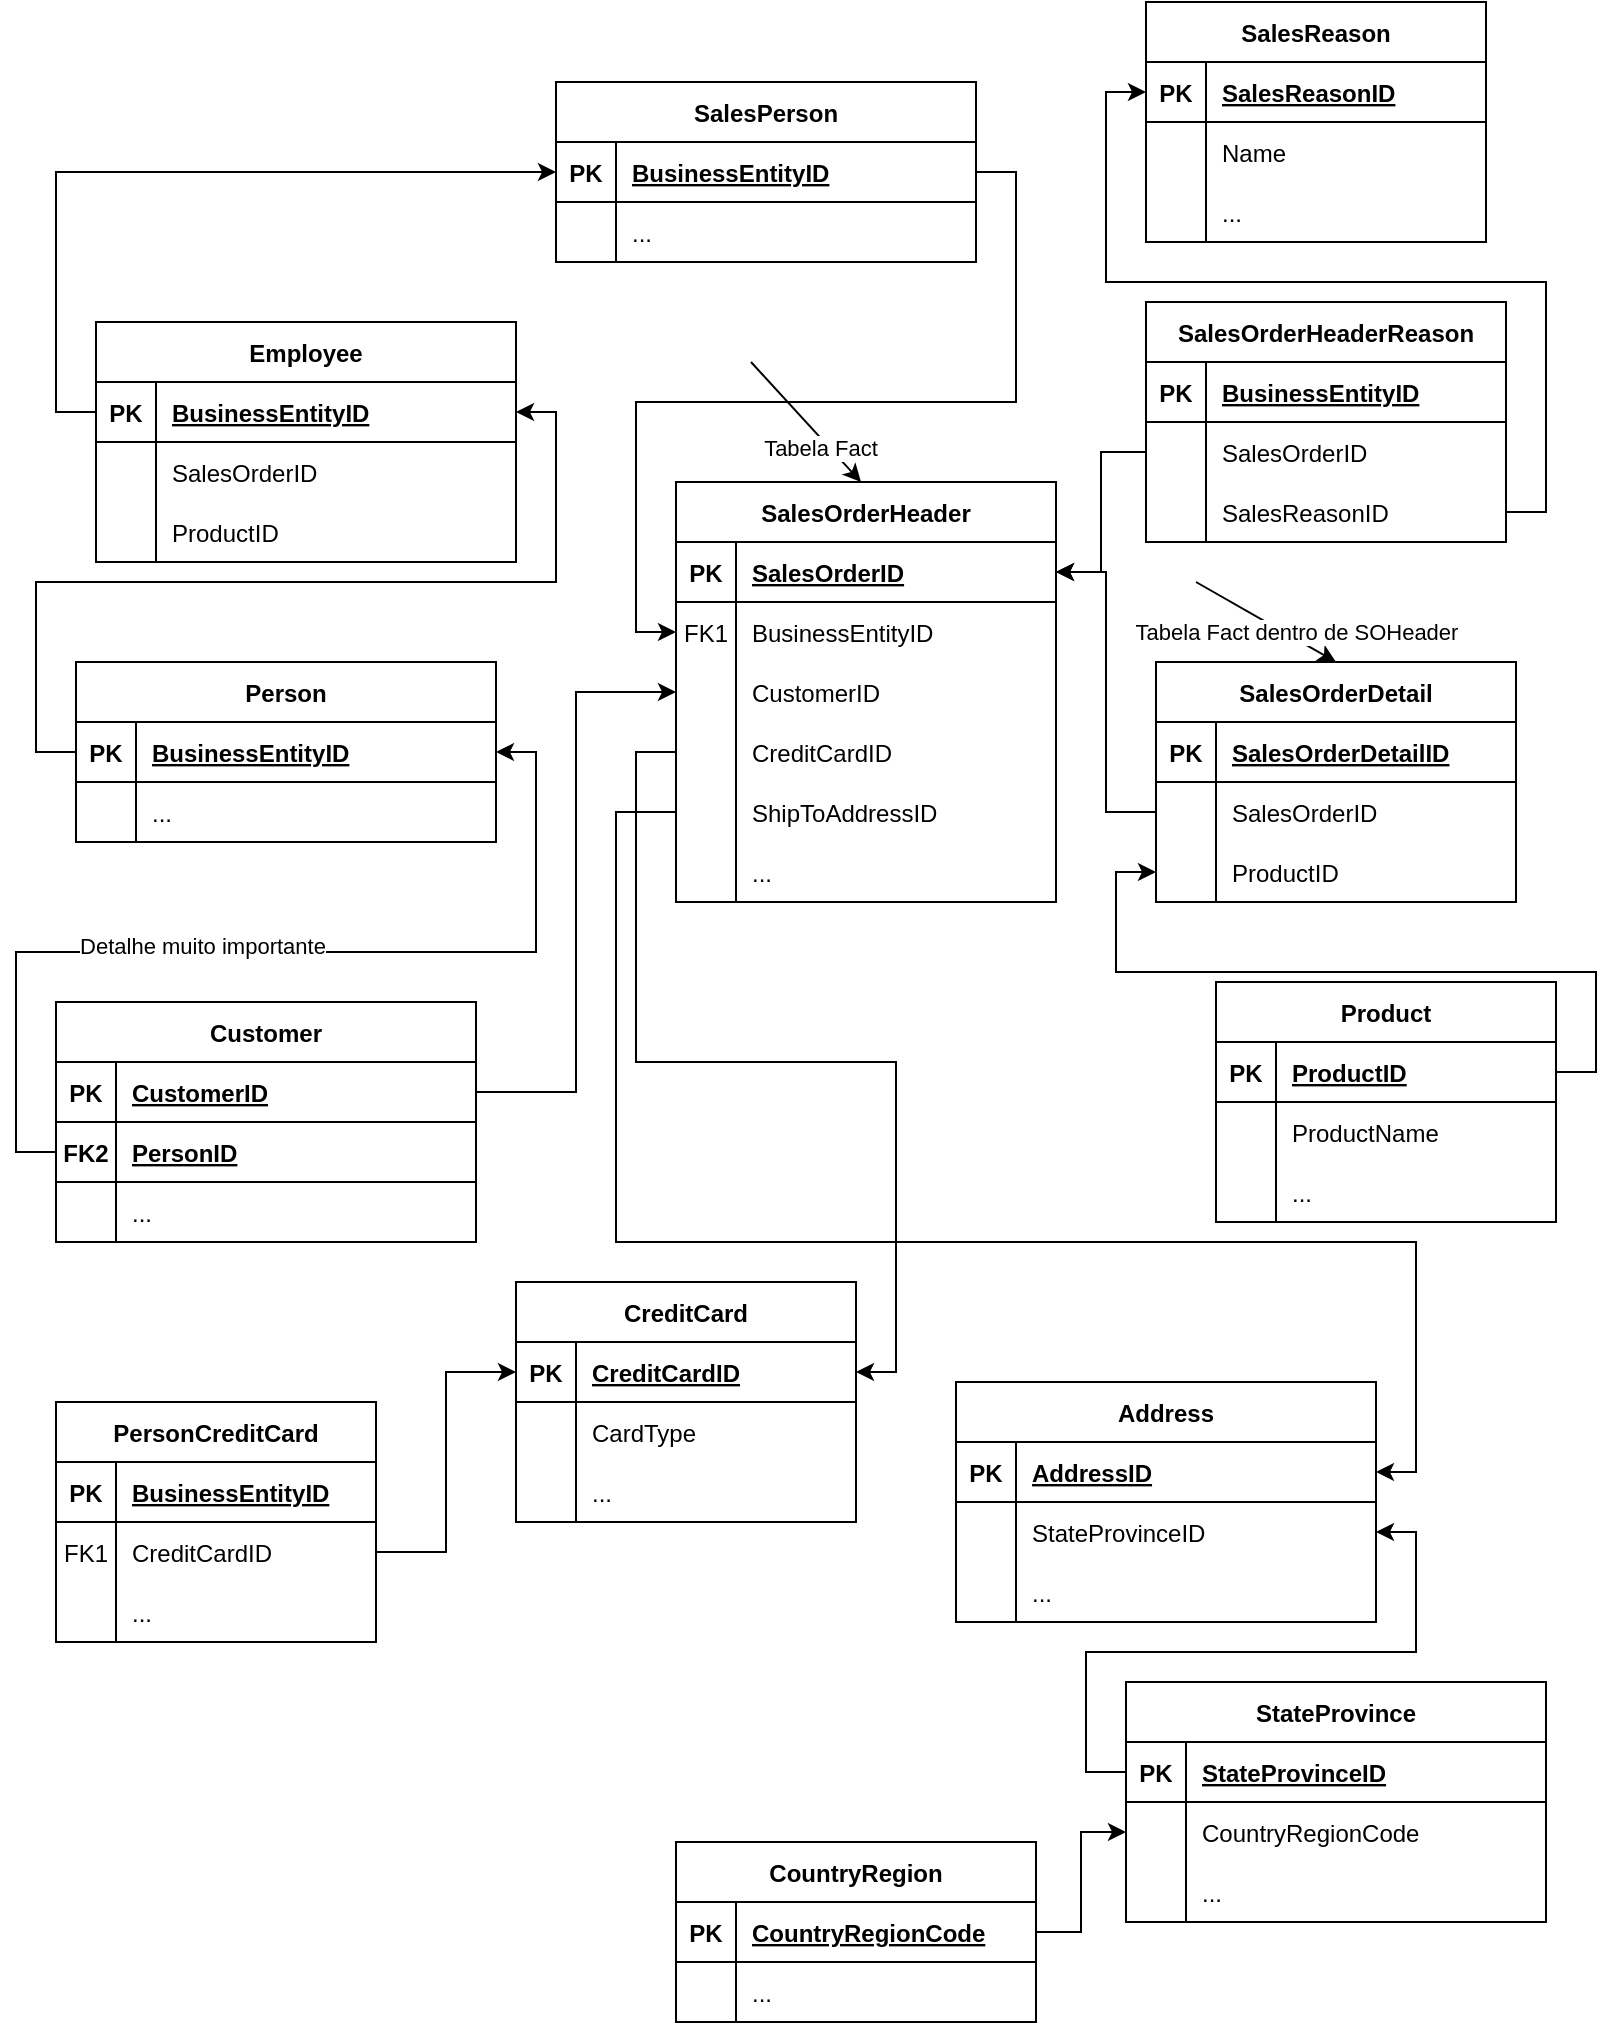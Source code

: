 <mxfile version="14.7.0" type="github">
  <diagram id="R2lEEEUBdFMjLlhIrx00" name="Page-1">
    <mxGraphModel dx="702" dy="793" grid="1" gridSize="10" guides="1" tooltips="1" connect="1" arrows="1" fold="1" page="1" pageScale="1" pageWidth="850" pageHeight="1100" math="0" shadow="0" extFonts="Permanent Marker^https://fonts.googleapis.com/css?family=Permanent+Marker">
      <root>
        <mxCell id="0" />
        <mxCell id="1" parent="0" />
        <mxCell id="C-vyLk0tnHw3VtMMgP7b-2" value="SalesOrderHeader" style="shape=table;startSize=30;container=1;collapsible=1;childLayout=tableLayout;fixedRows=1;rowLines=0;fontStyle=1;align=center;resizeLast=1;" parent="1" vertex="1">
          <mxGeometry x="370" y="280" width="190" height="210" as="geometry" />
        </mxCell>
        <mxCell id="C-vyLk0tnHw3VtMMgP7b-3" value="" style="shape=partialRectangle;collapsible=0;dropTarget=0;pointerEvents=0;fillColor=none;points=[[0,0.5],[1,0.5]];portConstraint=eastwest;top=0;left=0;right=0;bottom=1;" parent="C-vyLk0tnHw3VtMMgP7b-2" vertex="1">
          <mxGeometry y="30" width="190" height="30" as="geometry" />
        </mxCell>
        <mxCell id="C-vyLk0tnHw3VtMMgP7b-4" value="PK" style="shape=partialRectangle;overflow=hidden;connectable=0;fillColor=none;top=0;left=0;bottom=0;right=0;fontStyle=1;" parent="C-vyLk0tnHw3VtMMgP7b-3" vertex="1">
          <mxGeometry width="30" height="30" as="geometry" />
        </mxCell>
        <mxCell id="C-vyLk0tnHw3VtMMgP7b-5" value="SalesOrderID" style="shape=partialRectangle;overflow=hidden;connectable=0;fillColor=none;top=0;left=0;bottom=0;right=0;align=left;spacingLeft=6;fontStyle=5;" parent="C-vyLk0tnHw3VtMMgP7b-3" vertex="1">
          <mxGeometry x="30" width="160" height="30" as="geometry" />
        </mxCell>
        <mxCell id="C-vyLk0tnHw3VtMMgP7b-6" value="" style="shape=partialRectangle;collapsible=0;dropTarget=0;pointerEvents=0;fillColor=none;points=[[0,0.5],[1,0.5]];portConstraint=eastwest;top=0;left=0;right=0;bottom=0;" parent="C-vyLk0tnHw3VtMMgP7b-2" vertex="1">
          <mxGeometry y="60" width="190" height="30" as="geometry" />
        </mxCell>
        <mxCell id="C-vyLk0tnHw3VtMMgP7b-7" value="FK1" style="shape=partialRectangle;overflow=hidden;connectable=0;fillColor=none;top=0;left=0;bottom=0;right=0;" parent="C-vyLk0tnHw3VtMMgP7b-6" vertex="1">
          <mxGeometry width="30" height="30" as="geometry" />
        </mxCell>
        <mxCell id="C-vyLk0tnHw3VtMMgP7b-8" value="BusinessEntityID" style="shape=partialRectangle;overflow=hidden;connectable=0;fillColor=none;top=0;left=0;bottom=0;right=0;align=left;spacingLeft=6;" parent="C-vyLk0tnHw3VtMMgP7b-6" vertex="1">
          <mxGeometry x="30" width="160" height="30" as="geometry" />
        </mxCell>
        <mxCell id="C-vyLk0tnHw3VtMMgP7b-9" value="" style="shape=partialRectangle;collapsible=0;dropTarget=0;pointerEvents=0;fillColor=none;points=[[0,0.5],[1,0.5]];portConstraint=eastwest;top=0;left=0;right=0;bottom=0;" parent="C-vyLk0tnHw3VtMMgP7b-2" vertex="1">
          <mxGeometry y="90" width="190" height="30" as="geometry" />
        </mxCell>
        <mxCell id="C-vyLk0tnHw3VtMMgP7b-10" value="" style="shape=partialRectangle;overflow=hidden;connectable=0;fillColor=none;top=0;left=0;bottom=0;right=0;" parent="C-vyLk0tnHw3VtMMgP7b-9" vertex="1">
          <mxGeometry width="30" height="30" as="geometry" />
        </mxCell>
        <mxCell id="C-vyLk0tnHw3VtMMgP7b-11" value="CustomerID" style="shape=partialRectangle;overflow=hidden;connectable=0;fillColor=none;top=0;left=0;bottom=0;right=0;align=left;spacingLeft=6;" parent="C-vyLk0tnHw3VtMMgP7b-9" vertex="1">
          <mxGeometry x="30" width="160" height="30" as="geometry" />
        </mxCell>
        <mxCell id="pVQqcOyzo2fwdFW1ploU-11" value="" style="shape=partialRectangle;collapsible=0;dropTarget=0;pointerEvents=0;fillColor=none;points=[[0,0.5],[1,0.5]];portConstraint=eastwest;top=0;left=0;right=0;bottom=0;" vertex="1" parent="C-vyLk0tnHw3VtMMgP7b-2">
          <mxGeometry y="120" width="190" height="30" as="geometry" />
        </mxCell>
        <mxCell id="pVQqcOyzo2fwdFW1ploU-12" value="" style="shape=partialRectangle;overflow=hidden;connectable=0;fillColor=none;top=0;left=0;bottom=0;right=0;" vertex="1" parent="pVQqcOyzo2fwdFW1ploU-11">
          <mxGeometry width="30" height="30" as="geometry" />
        </mxCell>
        <mxCell id="pVQqcOyzo2fwdFW1ploU-13" value="CreditCardID" style="shape=partialRectangle;overflow=hidden;connectable=0;fillColor=none;top=0;left=0;bottom=0;right=0;align=left;spacingLeft=6;" vertex="1" parent="pVQqcOyzo2fwdFW1ploU-11">
          <mxGeometry x="30" width="160" height="30" as="geometry" />
        </mxCell>
        <mxCell id="pVQqcOyzo2fwdFW1ploU-14" value="" style="shape=partialRectangle;collapsible=0;dropTarget=0;pointerEvents=0;fillColor=none;points=[[0,0.5],[1,0.5]];portConstraint=eastwest;top=0;left=0;right=0;bottom=0;" vertex="1" parent="C-vyLk0tnHw3VtMMgP7b-2">
          <mxGeometry y="150" width="190" height="30" as="geometry" />
        </mxCell>
        <mxCell id="pVQqcOyzo2fwdFW1ploU-15" value="" style="shape=partialRectangle;overflow=hidden;connectable=0;fillColor=none;top=0;left=0;bottom=0;right=0;" vertex="1" parent="pVQqcOyzo2fwdFW1ploU-14">
          <mxGeometry width="30" height="30" as="geometry" />
        </mxCell>
        <mxCell id="pVQqcOyzo2fwdFW1ploU-16" value="ShipToAddressID" style="shape=partialRectangle;overflow=hidden;connectable=0;fillColor=none;top=0;left=0;bottom=0;right=0;align=left;spacingLeft=6;" vertex="1" parent="pVQqcOyzo2fwdFW1ploU-14">
          <mxGeometry x="30" width="160" height="30" as="geometry" />
        </mxCell>
        <mxCell id="pVQqcOyzo2fwdFW1ploU-17" value="" style="shape=partialRectangle;collapsible=0;dropTarget=0;pointerEvents=0;fillColor=none;points=[[0,0.5],[1,0.5]];portConstraint=eastwest;top=0;left=0;right=0;bottom=0;" vertex="1" parent="C-vyLk0tnHw3VtMMgP7b-2">
          <mxGeometry y="180" width="190" height="30" as="geometry" />
        </mxCell>
        <mxCell id="pVQqcOyzo2fwdFW1ploU-18" value="" style="shape=partialRectangle;overflow=hidden;connectable=0;fillColor=none;top=0;left=0;bottom=0;right=0;" vertex="1" parent="pVQqcOyzo2fwdFW1ploU-17">
          <mxGeometry width="30" height="30" as="geometry" />
        </mxCell>
        <mxCell id="pVQqcOyzo2fwdFW1ploU-19" value="..." style="shape=partialRectangle;overflow=hidden;connectable=0;fillColor=none;top=0;left=0;bottom=0;right=0;align=left;spacingLeft=6;" vertex="1" parent="pVQqcOyzo2fwdFW1ploU-17">
          <mxGeometry x="30" width="160" height="30" as="geometry" />
        </mxCell>
        <mxCell id="C-vyLk0tnHw3VtMMgP7b-23" value="Customer" style="shape=table;startSize=30;container=1;collapsible=1;childLayout=tableLayout;fixedRows=1;rowLines=0;fontStyle=1;align=center;resizeLast=1;" parent="1" vertex="1">
          <mxGeometry x="60" y="540" width="210" height="120" as="geometry" />
        </mxCell>
        <mxCell id="C-vyLk0tnHw3VtMMgP7b-24" value="" style="shape=partialRectangle;collapsible=0;dropTarget=0;pointerEvents=0;fillColor=none;points=[[0,0.5],[1,0.5]];portConstraint=eastwest;top=0;left=0;right=0;bottom=1;" parent="C-vyLk0tnHw3VtMMgP7b-23" vertex="1">
          <mxGeometry y="30" width="210" height="30" as="geometry" />
        </mxCell>
        <mxCell id="C-vyLk0tnHw3VtMMgP7b-25" value="PK" style="shape=partialRectangle;overflow=hidden;connectable=0;fillColor=none;top=0;left=0;bottom=0;right=0;fontStyle=1;" parent="C-vyLk0tnHw3VtMMgP7b-24" vertex="1">
          <mxGeometry width="30" height="30" as="geometry" />
        </mxCell>
        <mxCell id="C-vyLk0tnHw3VtMMgP7b-26" value="CustomerID" style="shape=partialRectangle;overflow=hidden;connectable=0;fillColor=none;top=0;left=0;bottom=0;right=0;align=left;spacingLeft=6;fontStyle=5;" parent="C-vyLk0tnHw3VtMMgP7b-24" vertex="1">
          <mxGeometry x="30" width="180" height="30" as="geometry" />
        </mxCell>
        <mxCell id="pVQqcOyzo2fwdFW1ploU-8" value="" style="shape=partialRectangle;collapsible=0;dropTarget=0;pointerEvents=0;fillColor=none;points=[[0,0.5],[1,0.5]];portConstraint=eastwest;top=0;left=0;right=0;bottom=1;" vertex="1" parent="C-vyLk0tnHw3VtMMgP7b-23">
          <mxGeometry y="60" width="210" height="30" as="geometry" />
        </mxCell>
        <mxCell id="pVQqcOyzo2fwdFW1ploU-9" value="FK2" style="shape=partialRectangle;overflow=hidden;connectable=0;fillColor=none;top=0;left=0;bottom=0;right=0;fontStyle=1;" vertex="1" parent="pVQqcOyzo2fwdFW1ploU-8">
          <mxGeometry width="30" height="30" as="geometry" />
        </mxCell>
        <mxCell id="pVQqcOyzo2fwdFW1ploU-10" value="PersonID" style="shape=partialRectangle;overflow=hidden;connectable=0;fillColor=none;top=0;left=0;bottom=0;right=0;align=left;spacingLeft=6;fontStyle=5;" vertex="1" parent="pVQqcOyzo2fwdFW1ploU-8">
          <mxGeometry x="30" width="180" height="30" as="geometry" />
        </mxCell>
        <mxCell id="C-vyLk0tnHw3VtMMgP7b-27" value="" style="shape=partialRectangle;collapsible=0;dropTarget=0;pointerEvents=0;fillColor=none;points=[[0,0.5],[1,0.5]];portConstraint=eastwest;top=0;left=0;right=0;bottom=0;" parent="C-vyLk0tnHw3VtMMgP7b-23" vertex="1">
          <mxGeometry y="90" width="210" height="30" as="geometry" />
        </mxCell>
        <mxCell id="C-vyLk0tnHw3VtMMgP7b-28" value="" style="shape=partialRectangle;overflow=hidden;connectable=0;fillColor=none;top=0;left=0;bottom=0;right=0;" parent="C-vyLk0tnHw3VtMMgP7b-27" vertex="1">
          <mxGeometry width="30" height="30" as="geometry" />
        </mxCell>
        <mxCell id="C-vyLk0tnHw3VtMMgP7b-29" value="..." style="shape=partialRectangle;overflow=hidden;connectable=0;fillColor=none;top=0;left=0;bottom=0;right=0;align=left;spacingLeft=6;" parent="C-vyLk0tnHw3VtMMgP7b-27" vertex="1">
          <mxGeometry x="30" width="180" height="30" as="geometry" />
        </mxCell>
        <mxCell id="pVQqcOyzo2fwdFW1ploU-1" value="Address" style="shape=table;startSize=30;container=1;collapsible=1;childLayout=tableLayout;fixedRows=1;rowLines=0;fontStyle=1;align=center;resizeLast=1;" vertex="1" parent="1">
          <mxGeometry x="510" y="730" width="210" height="120" as="geometry" />
        </mxCell>
        <mxCell id="pVQqcOyzo2fwdFW1ploU-2" value="" style="shape=partialRectangle;collapsible=0;dropTarget=0;pointerEvents=0;fillColor=none;points=[[0,0.5],[1,0.5]];portConstraint=eastwest;top=0;left=0;right=0;bottom=1;" vertex="1" parent="pVQqcOyzo2fwdFW1ploU-1">
          <mxGeometry y="30" width="210" height="30" as="geometry" />
        </mxCell>
        <mxCell id="pVQqcOyzo2fwdFW1ploU-3" value="PK" style="shape=partialRectangle;overflow=hidden;connectable=0;fillColor=none;top=0;left=0;bottom=0;right=0;fontStyle=1;" vertex="1" parent="pVQqcOyzo2fwdFW1ploU-2">
          <mxGeometry width="30" height="30" as="geometry" />
        </mxCell>
        <mxCell id="pVQqcOyzo2fwdFW1ploU-4" value="AddressID" style="shape=partialRectangle;overflow=hidden;connectable=0;fillColor=none;top=0;left=0;bottom=0;right=0;align=left;spacingLeft=6;fontStyle=5;" vertex="1" parent="pVQqcOyzo2fwdFW1ploU-2">
          <mxGeometry x="30" width="180" height="30" as="geometry" />
        </mxCell>
        <mxCell id="pVQqcOyzo2fwdFW1ploU-5" value="" style="shape=partialRectangle;collapsible=0;dropTarget=0;pointerEvents=0;fillColor=none;points=[[0,0.5],[1,0.5]];portConstraint=eastwest;top=0;left=0;right=0;bottom=0;" vertex="1" parent="pVQqcOyzo2fwdFW1ploU-1">
          <mxGeometry y="60" width="210" height="30" as="geometry" />
        </mxCell>
        <mxCell id="pVQqcOyzo2fwdFW1ploU-6" value="" style="shape=partialRectangle;overflow=hidden;connectable=0;fillColor=none;top=0;left=0;bottom=0;right=0;" vertex="1" parent="pVQqcOyzo2fwdFW1ploU-5">
          <mxGeometry width="30" height="30" as="geometry" />
        </mxCell>
        <mxCell id="pVQqcOyzo2fwdFW1ploU-7" value="StateProvinceID" style="shape=partialRectangle;overflow=hidden;connectable=0;fillColor=none;top=0;left=0;bottom=0;right=0;align=left;spacingLeft=6;" vertex="1" parent="pVQqcOyzo2fwdFW1ploU-5">
          <mxGeometry x="30" width="180" height="30" as="geometry" />
        </mxCell>
        <mxCell id="pVQqcOyzo2fwdFW1ploU-87" value="" style="shape=partialRectangle;collapsible=0;dropTarget=0;pointerEvents=0;fillColor=none;points=[[0,0.5],[1,0.5]];portConstraint=eastwest;top=0;left=0;right=0;bottom=0;" vertex="1" parent="pVQqcOyzo2fwdFW1ploU-1">
          <mxGeometry y="90" width="210" height="30" as="geometry" />
        </mxCell>
        <mxCell id="pVQqcOyzo2fwdFW1ploU-88" value="" style="shape=partialRectangle;overflow=hidden;connectable=0;fillColor=none;top=0;left=0;bottom=0;right=0;" vertex="1" parent="pVQqcOyzo2fwdFW1ploU-87">
          <mxGeometry width="30" height="30" as="geometry" />
        </mxCell>
        <mxCell id="pVQqcOyzo2fwdFW1ploU-89" value="..." style="shape=partialRectangle;overflow=hidden;connectable=0;fillColor=none;top=0;left=0;bottom=0;right=0;align=left;spacingLeft=6;" vertex="1" parent="pVQqcOyzo2fwdFW1ploU-87">
          <mxGeometry x="30" width="180" height="30" as="geometry" />
        </mxCell>
        <mxCell id="pVQqcOyzo2fwdFW1ploU-20" value="SalesOrderDetail" style="shape=table;startSize=30;container=1;collapsible=1;childLayout=tableLayout;fixedRows=1;rowLines=0;fontStyle=1;align=center;resizeLast=1;" vertex="1" parent="1">
          <mxGeometry x="610" y="370" width="180" height="120" as="geometry" />
        </mxCell>
        <mxCell id="pVQqcOyzo2fwdFW1ploU-21" value="" style="shape=partialRectangle;collapsible=0;dropTarget=0;pointerEvents=0;fillColor=none;points=[[0,0.5],[1,0.5]];portConstraint=eastwest;top=0;left=0;right=0;bottom=1;" vertex="1" parent="pVQqcOyzo2fwdFW1ploU-20">
          <mxGeometry y="30" width="180" height="30" as="geometry" />
        </mxCell>
        <mxCell id="pVQqcOyzo2fwdFW1ploU-22" value="PK" style="shape=partialRectangle;overflow=hidden;connectable=0;fillColor=none;top=0;left=0;bottom=0;right=0;fontStyle=1;" vertex="1" parent="pVQqcOyzo2fwdFW1ploU-21">
          <mxGeometry width="30" height="30" as="geometry" />
        </mxCell>
        <mxCell id="pVQqcOyzo2fwdFW1ploU-23" value="SalesOrderDetailID" style="shape=partialRectangle;overflow=hidden;connectable=0;fillColor=none;top=0;left=0;bottom=0;right=0;align=left;spacingLeft=6;fontStyle=5;" vertex="1" parent="pVQqcOyzo2fwdFW1ploU-21">
          <mxGeometry x="30" width="150" height="30" as="geometry" />
        </mxCell>
        <mxCell id="pVQqcOyzo2fwdFW1ploU-24" value="" style="shape=partialRectangle;collapsible=0;dropTarget=0;pointerEvents=0;fillColor=none;points=[[0,0.5],[1,0.5]];portConstraint=eastwest;top=0;left=0;right=0;bottom=0;" vertex="1" parent="pVQqcOyzo2fwdFW1ploU-20">
          <mxGeometry y="60" width="180" height="30" as="geometry" />
        </mxCell>
        <mxCell id="pVQqcOyzo2fwdFW1ploU-25" value="" style="shape=partialRectangle;overflow=hidden;connectable=0;fillColor=none;top=0;left=0;bottom=0;right=0;" vertex="1" parent="pVQqcOyzo2fwdFW1ploU-24">
          <mxGeometry width="30" height="30" as="geometry" />
        </mxCell>
        <mxCell id="pVQqcOyzo2fwdFW1ploU-26" value="SalesOrderID" style="shape=partialRectangle;overflow=hidden;connectable=0;fillColor=none;top=0;left=0;bottom=0;right=0;align=left;spacingLeft=6;" vertex="1" parent="pVQqcOyzo2fwdFW1ploU-24">
          <mxGeometry x="30" width="150" height="30" as="geometry" />
        </mxCell>
        <mxCell id="pVQqcOyzo2fwdFW1ploU-27" value="" style="shape=partialRectangle;collapsible=0;dropTarget=0;pointerEvents=0;fillColor=none;points=[[0,0.5],[1,0.5]];portConstraint=eastwest;top=0;left=0;right=0;bottom=0;" vertex="1" parent="pVQqcOyzo2fwdFW1ploU-20">
          <mxGeometry y="90" width="180" height="30" as="geometry" />
        </mxCell>
        <mxCell id="pVQqcOyzo2fwdFW1ploU-28" value="" style="shape=partialRectangle;overflow=hidden;connectable=0;fillColor=none;top=0;left=0;bottom=0;right=0;" vertex="1" parent="pVQqcOyzo2fwdFW1ploU-27">
          <mxGeometry width="30" height="30" as="geometry" />
        </mxCell>
        <mxCell id="pVQqcOyzo2fwdFW1ploU-29" value="ProductID" style="shape=partialRectangle;overflow=hidden;connectable=0;fillColor=none;top=0;left=0;bottom=0;right=0;align=left;spacingLeft=6;" vertex="1" parent="pVQqcOyzo2fwdFW1ploU-27">
          <mxGeometry x="30" width="150" height="30" as="geometry" />
        </mxCell>
        <mxCell id="pVQqcOyzo2fwdFW1ploU-30" value="Product" style="shape=table;startSize=30;container=1;collapsible=1;childLayout=tableLayout;fixedRows=1;rowLines=0;fontStyle=1;align=center;resizeLast=1;" vertex="1" parent="1">
          <mxGeometry x="640" y="530" width="170" height="120" as="geometry" />
        </mxCell>
        <mxCell id="pVQqcOyzo2fwdFW1ploU-31" value="" style="shape=partialRectangle;collapsible=0;dropTarget=0;pointerEvents=0;fillColor=none;points=[[0,0.5],[1,0.5]];portConstraint=eastwest;top=0;left=0;right=0;bottom=1;" vertex="1" parent="pVQqcOyzo2fwdFW1ploU-30">
          <mxGeometry y="30" width="170" height="30" as="geometry" />
        </mxCell>
        <mxCell id="pVQqcOyzo2fwdFW1ploU-32" value="PK" style="shape=partialRectangle;overflow=hidden;connectable=0;fillColor=none;top=0;left=0;bottom=0;right=0;fontStyle=1;" vertex="1" parent="pVQqcOyzo2fwdFW1ploU-31">
          <mxGeometry width="30" height="30" as="geometry" />
        </mxCell>
        <mxCell id="pVQqcOyzo2fwdFW1ploU-33" value="ProductID" style="shape=partialRectangle;overflow=hidden;connectable=0;fillColor=none;top=0;left=0;bottom=0;right=0;align=left;spacingLeft=6;fontStyle=5;" vertex="1" parent="pVQqcOyzo2fwdFW1ploU-31">
          <mxGeometry x="30" width="140" height="30" as="geometry" />
        </mxCell>
        <mxCell id="pVQqcOyzo2fwdFW1ploU-34" value="" style="shape=partialRectangle;collapsible=0;dropTarget=0;pointerEvents=0;fillColor=none;points=[[0,0.5],[1,0.5]];portConstraint=eastwest;top=0;left=0;right=0;bottom=0;" vertex="1" parent="pVQqcOyzo2fwdFW1ploU-30">
          <mxGeometry y="60" width="170" height="30" as="geometry" />
        </mxCell>
        <mxCell id="pVQqcOyzo2fwdFW1ploU-35" value="" style="shape=partialRectangle;overflow=hidden;connectable=0;fillColor=none;top=0;left=0;bottom=0;right=0;" vertex="1" parent="pVQqcOyzo2fwdFW1ploU-34">
          <mxGeometry width="30" height="30" as="geometry" />
        </mxCell>
        <mxCell id="pVQqcOyzo2fwdFW1ploU-36" value="ProductName" style="shape=partialRectangle;overflow=hidden;connectable=0;fillColor=none;top=0;left=0;bottom=0;right=0;align=left;spacingLeft=6;" vertex="1" parent="pVQqcOyzo2fwdFW1ploU-34">
          <mxGeometry x="30" width="140" height="30" as="geometry" />
        </mxCell>
        <mxCell id="pVQqcOyzo2fwdFW1ploU-37" value="" style="shape=partialRectangle;collapsible=0;dropTarget=0;pointerEvents=0;fillColor=none;points=[[0,0.5],[1,0.5]];portConstraint=eastwest;top=0;left=0;right=0;bottom=0;" vertex="1" parent="pVQqcOyzo2fwdFW1ploU-30">
          <mxGeometry y="90" width="170" height="30" as="geometry" />
        </mxCell>
        <mxCell id="pVQqcOyzo2fwdFW1ploU-38" value="" style="shape=partialRectangle;overflow=hidden;connectable=0;fillColor=none;top=0;left=0;bottom=0;right=0;" vertex="1" parent="pVQqcOyzo2fwdFW1ploU-37">
          <mxGeometry width="30" height="30" as="geometry" />
        </mxCell>
        <mxCell id="pVQqcOyzo2fwdFW1ploU-39" value="..." style="shape=partialRectangle;overflow=hidden;connectable=0;fillColor=none;top=0;left=0;bottom=0;right=0;align=left;spacingLeft=6;" vertex="1" parent="pVQqcOyzo2fwdFW1ploU-37">
          <mxGeometry x="30" width="140" height="30" as="geometry" />
        </mxCell>
        <mxCell id="pVQqcOyzo2fwdFW1ploU-40" value="SalesOrderHeaderReason" style="shape=table;startSize=30;container=1;collapsible=1;childLayout=tableLayout;fixedRows=1;rowLines=0;fontStyle=1;align=center;resizeLast=1;" vertex="1" parent="1">
          <mxGeometry x="605" y="190" width="180" height="120" as="geometry" />
        </mxCell>
        <mxCell id="pVQqcOyzo2fwdFW1ploU-41" value="" style="shape=partialRectangle;collapsible=0;dropTarget=0;pointerEvents=0;fillColor=none;points=[[0,0.5],[1,0.5]];portConstraint=eastwest;top=0;left=0;right=0;bottom=1;" vertex="1" parent="pVQqcOyzo2fwdFW1ploU-40">
          <mxGeometry y="30" width="180" height="30" as="geometry" />
        </mxCell>
        <mxCell id="pVQqcOyzo2fwdFW1ploU-42" value="PK" style="shape=partialRectangle;overflow=hidden;connectable=0;fillColor=none;top=0;left=0;bottom=0;right=0;fontStyle=1;" vertex="1" parent="pVQqcOyzo2fwdFW1ploU-41">
          <mxGeometry width="30" height="30" as="geometry" />
        </mxCell>
        <mxCell id="pVQqcOyzo2fwdFW1ploU-43" value="BusinessEntityID" style="shape=partialRectangle;overflow=hidden;connectable=0;fillColor=none;top=0;left=0;bottom=0;right=0;align=left;spacingLeft=6;fontStyle=5;" vertex="1" parent="pVQqcOyzo2fwdFW1ploU-41">
          <mxGeometry x="30" width="150" height="30" as="geometry" />
        </mxCell>
        <mxCell id="pVQqcOyzo2fwdFW1ploU-44" value="" style="shape=partialRectangle;collapsible=0;dropTarget=0;pointerEvents=0;fillColor=none;points=[[0,0.5],[1,0.5]];portConstraint=eastwest;top=0;left=0;right=0;bottom=0;" vertex="1" parent="pVQqcOyzo2fwdFW1ploU-40">
          <mxGeometry y="60" width="180" height="30" as="geometry" />
        </mxCell>
        <mxCell id="pVQqcOyzo2fwdFW1ploU-45" value="" style="shape=partialRectangle;overflow=hidden;connectable=0;fillColor=none;top=0;left=0;bottom=0;right=0;" vertex="1" parent="pVQqcOyzo2fwdFW1ploU-44">
          <mxGeometry width="30" height="30" as="geometry" />
        </mxCell>
        <mxCell id="pVQqcOyzo2fwdFW1ploU-46" value="SalesOrderID" style="shape=partialRectangle;overflow=hidden;connectable=0;fillColor=none;top=0;left=0;bottom=0;right=0;align=left;spacingLeft=6;" vertex="1" parent="pVQqcOyzo2fwdFW1ploU-44">
          <mxGeometry x="30" width="150" height="30" as="geometry" />
        </mxCell>
        <mxCell id="pVQqcOyzo2fwdFW1ploU-47" value="" style="shape=partialRectangle;collapsible=0;dropTarget=0;pointerEvents=0;fillColor=none;points=[[0,0.5],[1,0.5]];portConstraint=eastwest;top=0;left=0;right=0;bottom=0;" vertex="1" parent="pVQqcOyzo2fwdFW1ploU-40">
          <mxGeometry y="90" width="180" height="30" as="geometry" />
        </mxCell>
        <mxCell id="pVQqcOyzo2fwdFW1ploU-48" value="" style="shape=partialRectangle;overflow=hidden;connectable=0;fillColor=none;top=0;left=0;bottom=0;right=0;" vertex="1" parent="pVQqcOyzo2fwdFW1ploU-47">
          <mxGeometry width="30" height="30" as="geometry" />
        </mxCell>
        <mxCell id="pVQqcOyzo2fwdFW1ploU-49" value="SalesReasonID" style="shape=partialRectangle;overflow=hidden;connectable=0;fillColor=none;top=0;left=0;bottom=0;right=0;align=left;spacingLeft=6;" vertex="1" parent="pVQqcOyzo2fwdFW1ploU-47">
          <mxGeometry x="30" width="150" height="30" as="geometry" />
        </mxCell>
        <mxCell id="pVQqcOyzo2fwdFW1ploU-50" value="SalesReason" style="shape=table;startSize=30;container=1;collapsible=1;childLayout=tableLayout;fixedRows=1;rowLines=0;fontStyle=1;align=center;resizeLast=1;" vertex="1" parent="1">
          <mxGeometry x="605" y="40" width="170" height="120" as="geometry" />
        </mxCell>
        <mxCell id="pVQqcOyzo2fwdFW1ploU-51" value="" style="shape=partialRectangle;collapsible=0;dropTarget=0;pointerEvents=0;fillColor=none;points=[[0,0.5],[1,0.5]];portConstraint=eastwest;top=0;left=0;right=0;bottom=1;" vertex="1" parent="pVQqcOyzo2fwdFW1ploU-50">
          <mxGeometry y="30" width="170" height="30" as="geometry" />
        </mxCell>
        <mxCell id="pVQqcOyzo2fwdFW1ploU-52" value="PK" style="shape=partialRectangle;overflow=hidden;connectable=0;fillColor=none;top=0;left=0;bottom=0;right=0;fontStyle=1;" vertex="1" parent="pVQqcOyzo2fwdFW1ploU-51">
          <mxGeometry width="30" height="30" as="geometry" />
        </mxCell>
        <mxCell id="pVQqcOyzo2fwdFW1ploU-53" value="SalesReasonID" style="shape=partialRectangle;overflow=hidden;connectable=0;fillColor=none;top=0;left=0;bottom=0;right=0;align=left;spacingLeft=6;fontStyle=5;" vertex="1" parent="pVQqcOyzo2fwdFW1ploU-51">
          <mxGeometry x="30" width="140" height="30" as="geometry" />
        </mxCell>
        <mxCell id="pVQqcOyzo2fwdFW1ploU-54" value="" style="shape=partialRectangle;collapsible=0;dropTarget=0;pointerEvents=0;fillColor=none;points=[[0,0.5],[1,0.5]];portConstraint=eastwest;top=0;left=0;right=0;bottom=0;" vertex="1" parent="pVQqcOyzo2fwdFW1ploU-50">
          <mxGeometry y="60" width="170" height="30" as="geometry" />
        </mxCell>
        <mxCell id="pVQqcOyzo2fwdFW1ploU-55" value="" style="shape=partialRectangle;overflow=hidden;connectable=0;fillColor=none;top=0;left=0;bottom=0;right=0;" vertex="1" parent="pVQqcOyzo2fwdFW1ploU-54">
          <mxGeometry width="30" height="30" as="geometry" />
        </mxCell>
        <mxCell id="pVQqcOyzo2fwdFW1ploU-56" value="Name" style="shape=partialRectangle;overflow=hidden;connectable=0;fillColor=none;top=0;left=0;bottom=0;right=0;align=left;spacingLeft=6;" vertex="1" parent="pVQqcOyzo2fwdFW1ploU-54">
          <mxGeometry x="30" width="140" height="30" as="geometry" />
        </mxCell>
        <mxCell id="pVQqcOyzo2fwdFW1ploU-57" value="" style="shape=partialRectangle;collapsible=0;dropTarget=0;pointerEvents=0;fillColor=none;points=[[0,0.5],[1,0.5]];portConstraint=eastwest;top=0;left=0;right=0;bottom=0;" vertex="1" parent="pVQqcOyzo2fwdFW1ploU-50">
          <mxGeometry y="90" width="170" height="30" as="geometry" />
        </mxCell>
        <mxCell id="pVQqcOyzo2fwdFW1ploU-58" value="" style="shape=partialRectangle;overflow=hidden;connectable=0;fillColor=none;top=0;left=0;bottom=0;right=0;" vertex="1" parent="pVQqcOyzo2fwdFW1ploU-57">
          <mxGeometry width="30" height="30" as="geometry" />
        </mxCell>
        <mxCell id="pVQqcOyzo2fwdFW1ploU-59" value="..." style="shape=partialRectangle;overflow=hidden;connectable=0;fillColor=none;top=0;left=0;bottom=0;right=0;align=left;spacingLeft=6;" vertex="1" parent="pVQqcOyzo2fwdFW1ploU-57">
          <mxGeometry x="30" width="140" height="30" as="geometry" />
        </mxCell>
        <mxCell id="pVQqcOyzo2fwdFW1ploU-60" value="CreditCard" style="shape=table;startSize=30;container=1;collapsible=1;childLayout=tableLayout;fixedRows=1;rowLines=0;fontStyle=1;align=center;resizeLast=1;" vertex="1" parent="1">
          <mxGeometry x="290" y="680" width="170" height="120" as="geometry" />
        </mxCell>
        <mxCell id="pVQqcOyzo2fwdFW1ploU-61" value="" style="shape=partialRectangle;collapsible=0;dropTarget=0;pointerEvents=0;fillColor=none;points=[[0,0.5],[1,0.5]];portConstraint=eastwest;top=0;left=0;right=0;bottom=1;" vertex="1" parent="pVQqcOyzo2fwdFW1ploU-60">
          <mxGeometry y="30" width="170" height="30" as="geometry" />
        </mxCell>
        <mxCell id="pVQqcOyzo2fwdFW1ploU-62" value="PK" style="shape=partialRectangle;overflow=hidden;connectable=0;fillColor=none;top=0;left=0;bottom=0;right=0;fontStyle=1;" vertex="1" parent="pVQqcOyzo2fwdFW1ploU-61">
          <mxGeometry width="30" height="30" as="geometry" />
        </mxCell>
        <mxCell id="pVQqcOyzo2fwdFW1ploU-63" value="CreditCardID" style="shape=partialRectangle;overflow=hidden;connectable=0;fillColor=none;top=0;left=0;bottom=0;right=0;align=left;spacingLeft=6;fontStyle=5;" vertex="1" parent="pVQqcOyzo2fwdFW1ploU-61">
          <mxGeometry x="30" width="140" height="30" as="geometry" />
        </mxCell>
        <mxCell id="pVQqcOyzo2fwdFW1ploU-64" value="" style="shape=partialRectangle;collapsible=0;dropTarget=0;pointerEvents=0;fillColor=none;points=[[0,0.5],[1,0.5]];portConstraint=eastwest;top=0;left=0;right=0;bottom=0;" vertex="1" parent="pVQqcOyzo2fwdFW1ploU-60">
          <mxGeometry y="60" width="170" height="30" as="geometry" />
        </mxCell>
        <mxCell id="pVQqcOyzo2fwdFW1ploU-65" value="" style="shape=partialRectangle;overflow=hidden;connectable=0;fillColor=none;top=0;left=0;bottom=0;right=0;" vertex="1" parent="pVQqcOyzo2fwdFW1ploU-64">
          <mxGeometry width="30" height="30" as="geometry" />
        </mxCell>
        <mxCell id="pVQqcOyzo2fwdFW1ploU-66" value="CardType" style="shape=partialRectangle;overflow=hidden;connectable=0;fillColor=none;top=0;left=0;bottom=0;right=0;align=left;spacingLeft=6;" vertex="1" parent="pVQqcOyzo2fwdFW1ploU-64">
          <mxGeometry x="30" width="140" height="30" as="geometry" />
        </mxCell>
        <mxCell id="pVQqcOyzo2fwdFW1ploU-67" value="" style="shape=partialRectangle;collapsible=0;dropTarget=0;pointerEvents=0;fillColor=none;points=[[0,0.5],[1,0.5]];portConstraint=eastwest;top=0;left=0;right=0;bottom=0;" vertex="1" parent="pVQqcOyzo2fwdFW1ploU-60">
          <mxGeometry y="90" width="170" height="30" as="geometry" />
        </mxCell>
        <mxCell id="pVQqcOyzo2fwdFW1ploU-68" value="" style="shape=partialRectangle;overflow=hidden;connectable=0;fillColor=none;top=0;left=0;bottom=0;right=0;" vertex="1" parent="pVQqcOyzo2fwdFW1ploU-67">
          <mxGeometry width="30" height="30" as="geometry" />
        </mxCell>
        <mxCell id="pVQqcOyzo2fwdFW1ploU-69" value="..." style="shape=partialRectangle;overflow=hidden;connectable=0;fillColor=none;top=0;left=0;bottom=0;right=0;align=left;spacingLeft=6;" vertex="1" parent="pVQqcOyzo2fwdFW1ploU-67">
          <mxGeometry x="30" width="140" height="30" as="geometry" />
        </mxCell>
        <mxCell id="pVQqcOyzo2fwdFW1ploU-70" value="PersonCreditCard" style="shape=table;startSize=30;container=1;collapsible=1;childLayout=tableLayout;fixedRows=1;rowLines=0;fontStyle=1;align=center;resizeLast=1;" vertex="1" parent="1">
          <mxGeometry x="60" y="740" width="160" height="120" as="geometry" />
        </mxCell>
        <mxCell id="pVQqcOyzo2fwdFW1ploU-71" value="" style="shape=partialRectangle;collapsible=0;dropTarget=0;pointerEvents=0;fillColor=none;points=[[0,0.5],[1,0.5]];portConstraint=eastwest;top=0;left=0;right=0;bottom=1;" vertex="1" parent="pVQqcOyzo2fwdFW1ploU-70">
          <mxGeometry y="30" width="160" height="30" as="geometry" />
        </mxCell>
        <mxCell id="pVQqcOyzo2fwdFW1ploU-72" value="PK" style="shape=partialRectangle;overflow=hidden;connectable=0;fillColor=none;top=0;left=0;bottom=0;right=0;fontStyle=1;" vertex="1" parent="pVQqcOyzo2fwdFW1ploU-71">
          <mxGeometry width="30" height="30" as="geometry" />
        </mxCell>
        <mxCell id="pVQqcOyzo2fwdFW1ploU-73" value="BusinessEntityID" style="shape=partialRectangle;overflow=hidden;connectable=0;fillColor=none;top=0;left=0;bottom=0;right=0;align=left;spacingLeft=6;fontStyle=5;" vertex="1" parent="pVQqcOyzo2fwdFW1ploU-71">
          <mxGeometry x="30" width="130" height="30" as="geometry" />
        </mxCell>
        <mxCell id="pVQqcOyzo2fwdFW1ploU-74" value="" style="shape=partialRectangle;collapsible=0;dropTarget=0;pointerEvents=0;fillColor=none;points=[[0,0.5],[1,0.5]];portConstraint=eastwest;top=0;left=0;right=0;bottom=0;" vertex="1" parent="pVQqcOyzo2fwdFW1ploU-70">
          <mxGeometry y="60" width="160" height="30" as="geometry" />
        </mxCell>
        <mxCell id="pVQqcOyzo2fwdFW1ploU-75" value="FK1" style="shape=partialRectangle;overflow=hidden;connectable=0;fillColor=none;top=0;left=0;bottom=0;right=0;" vertex="1" parent="pVQqcOyzo2fwdFW1ploU-74">
          <mxGeometry width="30" height="30" as="geometry" />
        </mxCell>
        <mxCell id="pVQqcOyzo2fwdFW1ploU-76" value="CreditCardID" style="shape=partialRectangle;overflow=hidden;connectable=0;fillColor=none;top=0;left=0;bottom=0;right=0;align=left;spacingLeft=6;" vertex="1" parent="pVQqcOyzo2fwdFW1ploU-74">
          <mxGeometry x="30" width="130" height="30" as="geometry" />
        </mxCell>
        <mxCell id="pVQqcOyzo2fwdFW1ploU-77" value="" style="shape=partialRectangle;collapsible=0;dropTarget=0;pointerEvents=0;fillColor=none;points=[[0,0.5],[1,0.5]];portConstraint=eastwest;top=0;left=0;right=0;bottom=0;" vertex="1" parent="pVQqcOyzo2fwdFW1ploU-70">
          <mxGeometry y="90" width="160" height="30" as="geometry" />
        </mxCell>
        <mxCell id="pVQqcOyzo2fwdFW1ploU-78" value="" style="shape=partialRectangle;overflow=hidden;connectable=0;fillColor=none;top=0;left=0;bottom=0;right=0;" vertex="1" parent="pVQqcOyzo2fwdFW1ploU-77">
          <mxGeometry width="30" height="30" as="geometry" />
        </mxCell>
        <mxCell id="pVQqcOyzo2fwdFW1ploU-79" value="..." style="shape=partialRectangle;overflow=hidden;connectable=0;fillColor=none;top=0;left=0;bottom=0;right=0;align=left;spacingLeft=6;" vertex="1" parent="pVQqcOyzo2fwdFW1ploU-77">
          <mxGeometry x="30" width="130" height="30" as="geometry" />
        </mxCell>
        <mxCell id="pVQqcOyzo2fwdFW1ploU-80" value="StateProvince" style="shape=table;startSize=30;container=1;collapsible=1;childLayout=tableLayout;fixedRows=1;rowLines=0;fontStyle=1;align=center;resizeLast=1;" vertex="1" parent="1">
          <mxGeometry x="595" y="880" width="210" height="120" as="geometry" />
        </mxCell>
        <mxCell id="pVQqcOyzo2fwdFW1ploU-81" value="" style="shape=partialRectangle;collapsible=0;dropTarget=0;pointerEvents=0;fillColor=none;points=[[0,0.5],[1,0.5]];portConstraint=eastwest;top=0;left=0;right=0;bottom=1;" vertex="1" parent="pVQqcOyzo2fwdFW1ploU-80">
          <mxGeometry y="30" width="210" height="30" as="geometry" />
        </mxCell>
        <mxCell id="pVQqcOyzo2fwdFW1ploU-82" value="PK" style="shape=partialRectangle;overflow=hidden;connectable=0;fillColor=none;top=0;left=0;bottom=0;right=0;fontStyle=1;" vertex="1" parent="pVQqcOyzo2fwdFW1ploU-81">
          <mxGeometry width="30" height="30" as="geometry" />
        </mxCell>
        <mxCell id="pVQqcOyzo2fwdFW1ploU-83" value="StateProvinceID" style="shape=partialRectangle;overflow=hidden;connectable=0;fillColor=none;top=0;left=0;bottom=0;right=0;align=left;spacingLeft=6;fontStyle=5;" vertex="1" parent="pVQqcOyzo2fwdFW1ploU-81">
          <mxGeometry x="30" width="180" height="30" as="geometry" />
        </mxCell>
        <mxCell id="pVQqcOyzo2fwdFW1ploU-84" value="" style="shape=partialRectangle;collapsible=0;dropTarget=0;pointerEvents=0;fillColor=none;points=[[0,0.5],[1,0.5]];portConstraint=eastwest;top=0;left=0;right=0;bottom=0;" vertex="1" parent="pVQqcOyzo2fwdFW1ploU-80">
          <mxGeometry y="60" width="210" height="30" as="geometry" />
        </mxCell>
        <mxCell id="pVQqcOyzo2fwdFW1ploU-85" value="" style="shape=partialRectangle;overflow=hidden;connectable=0;fillColor=none;top=0;left=0;bottom=0;right=0;" vertex="1" parent="pVQqcOyzo2fwdFW1ploU-84">
          <mxGeometry width="30" height="30" as="geometry" />
        </mxCell>
        <mxCell id="pVQqcOyzo2fwdFW1ploU-86" value="CountryRegionCode" style="shape=partialRectangle;overflow=hidden;connectable=0;fillColor=none;top=0;left=0;bottom=0;right=0;align=left;spacingLeft=6;" vertex="1" parent="pVQqcOyzo2fwdFW1ploU-84">
          <mxGeometry x="30" width="180" height="30" as="geometry" />
        </mxCell>
        <mxCell id="pVQqcOyzo2fwdFW1ploU-90" value="" style="shape=partialRectangle;collapsible=0;dropTarget=0;pointerEvents=0;fillColor=none;points=[[0,0.5],[1,0.5]];portConstraint=eastwest;top=0;left=0;right=0;bottom=0;" vertex="1" parent="pVQqcOyzo2fwdFW1ploU-80">
          <mxGeometry y="90" width="210" height="30" as="geometry" />
        </mxCell>
        <mxCell id="pVQqcOyzo2fwdFW1ploU-91" value="" style="shape=partialRectangle;overflow=hidden;connectable=0;fillColor=none;top=0;left=0;bottom=0;right=0;" vertex="1" parent="pVQqcOyzo2fwdFW1ploU-90">
          <mxGeometry width="30" height="30" as="geometry" />
        </mxCell>
        <mxCell id="pVQqcOyzo2fwdFW1ploU-92" value="..." style="shape=partialRectangle;overflow=hidden;connectable=0;fillColor=none;top=0;left=0;bottom=0;right=0;align=left;spacingLeft=6;" vertex="1" parent="pVQqcOyzo2fwdFW1ploU-90">
          <mxGeometry x="30" width="180" height="30" as="geometry" />
        </mxCell>
        <mxCell id="pVQqcOyzo2fwdFW1ploU-93" value="CountryRegion" style="shape=table;startSize=30;container=1;collapsible=1;childLayout=tableLayout;fixedRows=1;rowLines=0;fontStyle=1;align=center;resizeLast=1;" vertex="1" parent="1">
          <mxGeometry x="370" y="960" width="180" height="90" as="geometry" />
        </mxCell>
        <mxCell id="pVQqcOyzo2fwdFW1ploU-94" value="" style="shape=partialRectangle;collapsible=0;dropTarget=0;pointerEvents=0;fillColor=none;points=[[0,0.5],[1,0.5]];portConstraint=eastwest;top=0;left=0;right=0;bottom=1;" vertex="1" parent="pVQqcOyzo2fwdFW1ploU-93">
          <mxGeometry y="30" width="180" height="30" as="geometry" />
        </mxCell>
        <mxCell id="pVQqcOyzo2fwdFW1ploU-95" value="PK" style="shape=partialRectangle;overflow=hidden;connectable=0;fillColor=none;top=0;left=0;bottom=0;right=0;fontStyle=1;" vertex="1" parent="pVQqcOyzo2fwdFW1ploU-94">
          <mxGeometry width="30" height="30" as="geometry" />
        </mxCell>
        <mxCell id="pVQqcOyzo2fwdFW1ploU-96" value="CountryRegionCode" style="shape=partialRectangle;overflow=hidden;connectable=0;fillColor=none;top=0;left=0;bottom=0;right=0;align=left;spacingLeft=6;fontStyle=5;" vertex="1" parent="pVQqcOyzo2fwdFW1ploU-94">
          <mxGeometry x="30" width="150" height="30" as="geometry" />
        </mxCell>
        <mxCell id="pVQqcOyzo2fwdFW1ploU-100" value="" style="shape=partialRectangle;collapsible=0;dropTarget=0;pointerEvents=0;fillColor=none;points=[[0,0.5],[1,0.5]];portConstraint=eastwest;top=0;left=0;right=0;bottom=0;" vertex="1" parent="pVQqcOyzo2fwdFW1ploU-93">
          <mxGeometry y="60" width="180" height="30" as="geometry" />
        </mxCell>
        <mxCell id="pVQqcOyzo2fwdFW1ploU-101" value="" style="shape=partialRectangle;overflow=hidden;connectable=0;fillColor=none;top=0;left=0;bottom=0;right=0;" vertex="1" parent="pVQqcOyzo2fwdFW1ploU-100">
          <mxGeometry width="30" height="30" as="geometry" />
        </mxCell>
        <mxCell id="pVQqcOyzo2fwdFW1ploU-102" value="..." style="shape=partialRectangle;overflow=hidden;connectable=0;fillColor=none;top=0;left=0;bottom=0;right=0;align=left;spacingLeft=6;" vertex="1" parent="pVQqcOyzo2fwdFW1ploU-100">
          <mxGeometry x="30" width="150" height="30" as="geometry" />
        </mxCell>
        <mxCell id="pVQqcOyzo2fwdFW1ploU-103" value="Person" style="shape=table;startSize=30;container=1;collapsible=1;childLayout=tableLayout;fixedRows=1;rowLines=0;fontStyle=1;align=center;resizeLast=1;" vertex="1" parent="1">
          <mxGeometry x="70" y="370" width="210" height="90" as="geometry" />
        </mxCell>
        <mxCell id="pVQqcOyzo2fwdFW1ploU-104" value="" style="shape=partialRectangle;collapsible=0;dropTarget=0;pointerEvents=0;fillColor=none;points=[[0,0.5],[1,0.5]];portConstraint=eastwest;top=0;left=0;right=0;bottom=1;" vertex="1" parent="pVQqcOyzo2fwdFW1ploU-103">
          <mxGeometry y="30" width="210" height="30" as="geometry" />
        </mxCell>
        <mxCell id="pVQqcOyzo2fwdFW1ploU-105" value="PK" style="shape=partialRectangle;overflow=hidden;connectable=0;fillColor=none;top=0;left=0;bottom=0;right=0;fontStyle=1;" vertex="1" parent="pVQqcOyzo2fwdFW1ploU-104">
          <mxGeometry width="30" height="30" as="geometry" />
        </mxCell>
        <mxCell id="pVQqcOyzo2fwdFW1ploU-106" value="BusinessEntityID" style="shape=partialRectangle;overflow=hidden;connectable=0;fillColor=none;top=0;left=0;bottom=0;right=0;align=left;spacingLeft=6;fontStyle=5;" vertex="1" parent="pVQqcOyzo2fwdFW1ploU-104">
          <mxGeometry x="30" width="180" height="30" as="geometry" />
        </mxCell>
        <mxCell id="pVQqcOyzo2fwdFW1ploU-107" value="" style="shape=partialRectangle;collapsible=0;dropTarget=0;pointerEvents=0;fillColor=none;points=[[0,0.5],[1,0.5]];portConstraint=eastwest;top=0;left=0;right=0;bottom=0;" vertex="1" parent="pVQqcOyzo2fwdFW1ploU-103">
          <mxGeometry y="60" width="210" height="30" as="geometry" />
        </mxCell>
        <mxCell id="pVQqcOyzo2fwdFW1ploU-108" value="" style="shape=partialRectangle;overflow=hidden;connectable=0;fillColor=none;top=0;left=0;bottom=0;right=0;" vertex="1" parent="pVQqcOyzo2fwdFW1ploU-107">
          <mxGeometry width="30" height="30" as="geometry" />
        </mxCell>
        <mxCell id="pVQqcOyzo2fwdFW1ploU-109" value="..." style="shape=partialRectangle;overflow=hidden;connectable=0;fillColor=none;top=0;left=0;bottom=0;right=0;align=left;spacingLeft=6;" vertex="1" parent="pVQqcOyzo2fwdFW1ploU-107">
          <mxGeometry x="30" width="180" height="30" as="geometry" />
        </mxCell>
        <mxCell id="pVQqcOyzo2fwdFW1ploU-113" value="Employee" style="shape=table;startSize=30;container=1;collapsible=1;childLayout=tableLayout;fixedRows=1;rowLines=0;fontStyle=1;align=center;resizeLast=1;" vertex="1" parent="1">
          <mxGeometry x="80" y="200" width="210" height="120" as="geometry" />
        </mxCell>
        <mxCell id="pVQqcOyzo2fwdFW1ploU-114" value="" style="shape=partialRectangle;collapsible=0;dropTarget=0;pointerEvents=0;fillColor=none;points=[[0,0.5],[1,0.5]];portConstraint=eastwest;top=0;left=0;right=0;bottom=1;" vertex="1" parent="pVQqcOyzo2fwdFW1ploU-113">
          <mxGeometry y="30" width="210" height="30" as="geometry" />
        </mxCell>
        <mxCell id="pVQqcOyzo2fwdFW1ploU-115" value="PK" style="shape=partialRectangle;overflow=hidden;connectable=0;fillColor=none;top=0;left=0;bottom=0;right=0;fontStyle=1;" vertex="1" parent="pVQqcOyzo2fwdFW1ploU-114">
          <mxGeometry width="30" height="30" as="geometry" />
        </mxCell>
        <mxCell id="pVQqcOyzo2fwdFW1ploU-116" value="BusinessEntityID" style="shape=partialRectangle;overflow=hidden;connectable=0;fillColor=none;top=0;left=0;bottom=0;right=0;align=left;spacingLeft=6;fontStyle=5;" vertex="1" parent="pVQqcOyzo2fwdFW1ploU-114">
          <mxGeometry x="30" width="180" height="30" as="geometry" />
        </mxCell>
        <mxCell id="pVQqcOyzo2fwdFW1ploU-117" value="" style="shape=partialRectangle;collapsible=0;dropTarget=0;pointerEvents=0;fillColor=none;points=[[0,0.5],[1,0.5]];portConstraint=eastwest;top=0;left=0;right=0;bottom=0;" vertex="1" parent="pVQqcOyzo2fwdFW1ploU-113">
          <mxGeometry y="60" width="210" height="30" as="geometry" />
        </mxCell>
        <mxCell id="pVQqcOyzo2fwdFW1ploU-118" value="" style="shape=partialRectangle;overflow=hidden;connectable=0;fillColor=none;top=0;left=0;bottom=0;right=0;" vertex="1" parent="pVQqcOyzo2fwdFW1ploU-117">
          <mxGeometry width="30" height="30" as="geometry" />
        </mxCell>
        <mxCell id="pVQqcOyzo2fwdFW1ploU-119" value="SalesOrderID" style="shape=partialRectangle;overflow=hidden;connectable=0;fillColor=none;top=0;left=0;bottom=0;right=0;align=left;spacingLeft=6;" vertex="1" parent="pVQqcOyzo2fwdFW1ploU-117">
          <mxGeometry x="30" width="180" height="30" as="geometry" />
        </mxCell>
        <mxCell id="pVQqcOyzo2fwdFW1ploU-120" value="" style="shape=partialRectangle;collapsible=0;dropTarget=0;pointerEvents=0;fillColor=none;points=[[0,0.5],[1,0.5]];portConstraint=eastwest;top=0;left=0;right=0;bottom=0;" vertex="1" parent="pVQqcOyzo2fwdFW1ploU-113">
          <mxGeometry y="90" width="210" height="30" as="geometry" />
        </mxCell>
        <mxCell id="pVQqcOyzo2fwdFW1ploU-121" value="" style="shape=partialRectangle;overflow=hidden;connectable=0;fillColor=none;top=0;left=0;bottom=0;right=0;" vertex="1" parent="pVQqcOyzo2fwdFW1ploU-120">
          <mxGeometry width="30" height="30" as="geometry" />
        </mxCell>
        <mxCell id="pVQqcOyzo2fwdFW1ploU-122" value="ProductID" style="shape=partialRectangle;overflow=hidden;connectable=0;fillColor=none;top=0;left=0;bottom=0;right=0;align=left;spacingLeft=6;" vertex="1" parent="pVQqcOyzo2fwdFW1ploU-120">
          <mxGeometry x="30" width="180" height="30" as="geometry" />
        </mxCell>
        <mxCell id="pVQqcOyzo2fwdFW1ploU-123" value="SalesPerson" style="shape=table;startSize=30;container=1;collapsible=1;childLayout=tableLayout;fixedRows=1;rowLines=0;fontStyle=1;align=center;resizeLast=1;" vertex="1" parent="1">
          <mxGeometry x="310" y="80" width="210" height="90" as="geometry" />
        </mxCell>
        <mxCell id="pVQqcOyzo2fwdFW1ploU-124" value="" style="shape=partialRectangle;collapsible=0;dropTarget=0;pointerEvents=0;fillColor=none;points=[[0,0.5],[1,0.5]];portConstraint=eastwest;top=0;left=0;right=0;bottom=1;" vertex="1" parent="pVQqcOyzo2fwdFW1ploU-123">
          <mxGeometry y="30" width="210" height="30" as="geometry" />
        </mxCell>
        <mxCell id="pVQqcOyzo2fwdFW1ploU-125" value="PK" style="shape=partialRectangle;overflow=hidden;connectable=0;fillColor=none;top=0;left=0;bottom=0;right=0;fontStyle=1;" vertex="1" parent="pVQqcOyzo2fwdFW1ploU-124">
          <mxGeometry width="30" height="30" as="geometry" />
        </mxCell>
        <mxCell id="pVQqcOyzo2fwdFW1ploU-126" value="BusinessEntityID" style="shape=partialRectangle;overflow=hidden;connectable=0;fillColor=none;top=0;left=0;bottom=0;right=0;align=left;spacingLeft=6;fontStyle=5;" vertex="1" parent="pVQqcOyzo2fwdFW1ploU-124">
          <mxGeometry x="30" width="180" height="30" as="geometry" />
        </mxCell>
        <mxCell id="pVQqcOyzo2fwdFW1ploU-127" value="" style="shape=partialRectangle;collapsible=0;dropTarget=0;pointerEvents=0;fillColor=none;points=[[0,0.5],[1,0.5]];portConstraint=eastwest;top=0;left=0;right=0;bottom=0;" vertex="1" parent="pVQqcOyzo2fwdFW1ploU-123">
          <mxGeometry y="60" width="210" height="30" as="geometry" />
        </mxCell>
        <mxCell id="pVQqcOyzo2fwdFW1ploU-128" value="" style="shape=partialRectangle;overflow=hidden;connectable=0;fillColor=none;top=0;left=0;bottom=0;right=0;" vertex="1" parent="pVQqcOyzo2fwdFW1ploU-127">
          <mxGeometry width="30" height="30" as="geometry" />
        </mxCell>
        <mxCell id="pVQqcOyzo2fwdFW1ploU-129" value="..." style="shape=partialRectangle;overflow=hidden;connectable=0;fillColor=none;top=0;left=0;bottom=0;right=0;align=left;spacingLeft=6;" vertex="1" parent="pVQqcOyzo2fwdFW1ploU-127">
          <mxGeometry x="30" width="180" height="30" as="geometry" />
        </mxCell>
        <mxCell id="pVQqcOyzo2fwdFW1ploU-133" value="" style="endArrow=classic;html=1;entryX=0.5;entryY=0;entryDx=0;entryDy=0;" edge="1" parent="1">
          <mxGeometry width="50" height="50" relative="1" as="geometry">
            <mxPoint x="407.5" y="220" as="sourcePoint" />
            <mxPoint x="462.5" y="280" as="targetPoint" />
            <Array as="points" />
          </mxGeometry>
        </mxCell>
        <mxCell id="pVQqcOyzo2fwdFW1ploU-134" value="Tabela Fact" style="edgeLabel;html=1;align=center;verticalAlign=middle;resizable=0;points=[];" vertex="1" connectable="0" parent="pVQqcOyzo2fwdFW1ploU-133">
          <mxGeometry x="0.452" y="1" relative="1" as="geometry">
            <mxPoint x="-6" as="offset" />
          </mxGeometry>
        </mxCell>
        <mxCell id="pVQqcOyzo2fwdFW1ploU-135" style="edgeStyle=orthogonalEdgeStyle;rounded=0;orthogonalLoop=1;jettySize=auto;html=1;exitX=1;exitY=0.5;exitDx=0;exitDy=0;entryX=0;entryY=0.5;entryDx=0;entryDy=0;" edge="1" parent="1" source="pVQqcOyzo2fwdFW1ploU-124" target="C-vyLk0tnHw3VtMMgP7b-6">
          <mxGeometry relative="1" as="geometry" />
        </mxCell>
        <mxCell id="pVQqcOyzo2fwdFW1ploU-136" style="edgeStyle=orthogonalEdgeStyle;rounded=0;orthogonalLoop=1;jettySize=auto;html=1;exitX=0;exitY=0.5;exitDx=0;exitDy=0;entryX=0;entryY=0.5;entryDx=0;entryDy=0;" edge="1" parent="1" source="pVQqcOyzo2fwdFW1ploU-114" target="pVQqcOyzo2fwdFW1ploU-124">
          <mxGeometry relative="1" as="geometry" />
        </mxCell>
        <mxCell id="pVQqcOyzo2fwdFW1ploU-137" style="edgeStyle=orthogonalEdgeStyle;rounded=0;orthogonalLoop=1;jettySize=auto;html=1;exitX=0;exitY=0.5;exitDx=0;exitDy=0;entryX=1;entryY=0.5;entryDx=0;entryDy=0;" edge="1" parent="1" source="pVQqcOyzo2fwdFW1ploU-104" target="pVQqcOyzo2fwdFW1ploU-114">
          <mxGeometry relative="1" as="geometry" />
        </mxCell>
        <mxCell id="pVQqcOyzo2fwdFW1ploU-138" style="edgeStyle=orthogonalEdgeStyle;rounded=0;orthogonalLoop=1;jettySize=auto;html=1;exitX=1;exitY=0.5;exitDx=0;exitDy=0;entryX=0;entryY=0.5;entryDx=0;entryDy=0;" edge="1" parent="1" source="C-vyLk0tnHw3VtMMgP7b-24" target="C-vyLk0tnHw3VtMMgP7b-9">
          <mxGeometry relative="1" as="geometry" />
        </mxCell>
        <mxCell id="pVQqcOyzo2fwdFW1ploU-140" style="edgeStyle=orthogonalEdgeStyle;rounded=0;orthogonalLoop=1;jettySize=auto;html=1;exitX=0;exitY=0.5;exitDx=0;exitDy=0;entryX=1;entryY=0.5;entryDx=0;entryDy=0;" edge="1" parent="1" source="pVQqcOyzo2fwdFW1ploU-8" target="pVQqcOyzo2fwdFW1ploU-104">
          <mxGeometry relative="1" as="geometry" />
        </mxCell>
        <mxCell id="pVQqcOyzo2fwdFW1ploU-141" value="Detalhe muito importante" style="edgeLabel;html=1;align=center;verticalAlign=middle;resizable=0;points=[];" vertex="1" connectable="0" parent="pVQqcOyzo2fwdFW1ploU-140">
          <mxGeometry x="-0.148" y="3" relative="1" as="geometry">
            <mxPoint as="offset" />
          </mxGeometry>
        </mxCell>
        <mxCell id="pVQqcOyzo2fwdFW1ploU-142" style="edgeStyle=orthogonalEdgeStyle;rounded=0;orthogonalLoop=1;jettySize=auto;html=1;exitX=0;exitY=0.5;exitDx=0;exitDy=0;entryX=1;entryY=0.5;entryDx=0;entryDy=0;" edge="1" parent="1" source="pVQqcOyzo2fwdFW1ploU-11" target="pVQqcOyzo2fwdFW1ploU-61">
          <mxGeometry relative="1" as="geometry" />
        </mxCell>
        <mxCell id="pVQqcOyzo2fwdFW1ploU-143" style="edgeStyle=orthogonalEdgeStyle;rounded=0;orthogonalLoop=1;jettySize=auto;html=1;exitX=1;exitY=0.5;exitDx=0;exitDy=0;entryX=0;entryY=0.5;entryDx=0;entryDy=0;" edge="1" parent="1" source="pVQqcOyzo2fwdFW1ploU-74" target="pVQqcOyzo2fwdFW1ploU-61">
          <mxGeometry relative="1" as="geometry" />
        </mxCell>
        <mxCell id="pVQqcOyzo2fwdFW1ploU-144" style="edgeStyle=orthogonalEdgeStyle;rounded=0;orthogonalLoop=1;jettySize=auto;html=1;exitX=0;exitY=0.5;exitDx=0;exitDy=0;entryX=1;entryY=0.5;entryDx=0;entryDy=0;" edge="1" parent="1" source="pVQqcOyzo2fwdFW1ploU-14" target="pVQqcOyzo2fwdFW1ploU-2">
          <mxGeometry relative="1" as="geometry">
            <Array as="points">
              <mxPoint x="340" y="445" />
              <mxPoint x="340" y="660" />
              <mxPoint x="740" y="660" />
              <mxPoint x="740" y="775" />
            </Array>
          </mxGeometry>
        </mxCell>
        <mxCell id="pVQqcOyzo2fwdFW1ploU-146" style="edgeStyle=orthogonalEdgeStyle;rounded=0;orthogonalLoop=1;jettySize=auto;html=1;exitX=0;exitY=0.5;exitDx=0;exitDy=0;entryX=1;entryY=0.5;entryDx=0;entryDy=0;" edge="1" parent="1" source="pVQqcOyzo2fwdFW1ploU-24" target="C-vyLk0tnHw3VtMMgP7b-3">
          <mxGeometry relative="1" as="geometry" />
        </mxCell>
        <mxCell id="pVQqcOyzo2fwdFW1ploU-147" style="edgeStyle=orthogonalEdgeStyle;rounded=0;orthogonalLoop=1;jettySize=auto;html=1;exitX=1;exitY=0.5;exitDx=0;exitDy=0;entryX=0;entryY=0.5;entryDx=0;entryDy=0;" edge="1" parent="1" source="pVQqcOyzo2fwdFW1ploU-31" target="pVQqcOyzo2fwdFW1ploU-27">
          <mxGeometry relative="1" as="geometry" />
        </mxCell>
        <mxCell id="pVQqcOyzo2fwdFW1ploU-148" style="edgeStyle=orthogonalEdgeStyle;rounded=0;orthogonalLoop=1;jettySize=auto;html=1;exitX=0;exitY=0.5;exitDx=0;exitDy=0;" edge="1" parent="1" source="pVQqcOyzo2fwdFW1ploU-81" target="pVQqcOyzo2fwdFW1ploU-5">
          <mxGeometry relative="1" as="geometry" />
        </mxCell>
        <mxCell id="pVQqcOyzo2fwdFW1ploU-149" style="edgeStyle=orthogonalEdgeStyle;rounded=0;orthogonalLoop=1;jettySize=auto;html=1;exitX=1;exitY=0.5;exitDx=0;exitDy=0;entryX=0;entryY=0.5;entryDx=0;entryDy=0;" edge="1" parent="1" source="pVQqcOyzo2fwdFW1ploU-94" target="pVQqcOyzo2fwdFW1ploU-84">
          <mxGeometry relative="1" as="geometry" />
        </mxCell>
        <mxCell id="pVQqcOyzo2fwdFW1ploU-150" style="edgeStyle=orthogonalEdgeStyle;rounded=0;orthogonalLoop=1;jettySize=auto;html=1;exitX=0;exitY=0.5;exitDx=0;exitDy=0;entryX=1;entryY=0.5;entryDx=0;entryDy=0;" edge="1" parent="1" source="pVQqcOyzo2fwdFW1ploU-44" target="C-vyLk0tnHw3VtMMgP7b-3">
          <mxGeometry relative="1" as="geometry" />
        </mxCell>
        <mxCell id="pVQqcOyzo2fwdFW1ploU-151" style="edgeStyle=orthogonalEdgeStyle;rounded=0;orthogonalLoop=1;jettySize=auto;html=1;exitX=1;exitY=0.5;exitDx=0;exitDy=0;entryX=0;entryY=0.5;entryDx=0;entryDy=0;" edge="1" parent="1" source="pVQqcOyzo2fwdFW1ploU-47" target="pVQqcOyzo2fwdFW1ploU-51">
          <mxGeometry relative="1" as="geometry">
            <Array as="points">
              <mxPoint x="805" y="295" />
              <mxPoint x="805" y="180" />
              <mxPoint x="585" y="180" />
              <mxPoint x="585" y="85" />
            </Array>
          </mxGeometry>
        </mxCell>
        <mxCell id="pVQqcOyzo2fwdFW1ploU-152" value="" style="endArrow=classic;html=1;entryX=0.5;entryY=0;entryDx=0;entryDy=0;" edge="1" parent="1" target="pVQqcOyzo2fwdFW1ploU-20">
          <mxGeometry width="50" height="50" relative="1" as="geometry">
            <mxPoint x="630" y="330" as="sourcePoint" />
            <mxPoint x="690" y="350" as="targetPoint" />
          </mxGeometry>
        </mxCell>
        <mxCell id="pVQqcOyzo2fwdFW1ploU-153" value="Tabela Fact dentro de SOHeader" style="edgeLabel;html=1;align=center;verticalAlign=middle;resizable=0;points=[];" vertex="1" connectable="0" parent="pVQqcOyzo2fwdFW1ploU-152">
          <mxGeometry x="0.385" y="3" relative="1" as="geometry">
            <mxPoint as="offset" />
          </mxGeometry>
        </mxCell>
      </root>
    </mxGraphModel>
  </diagram>
</mxfile>
